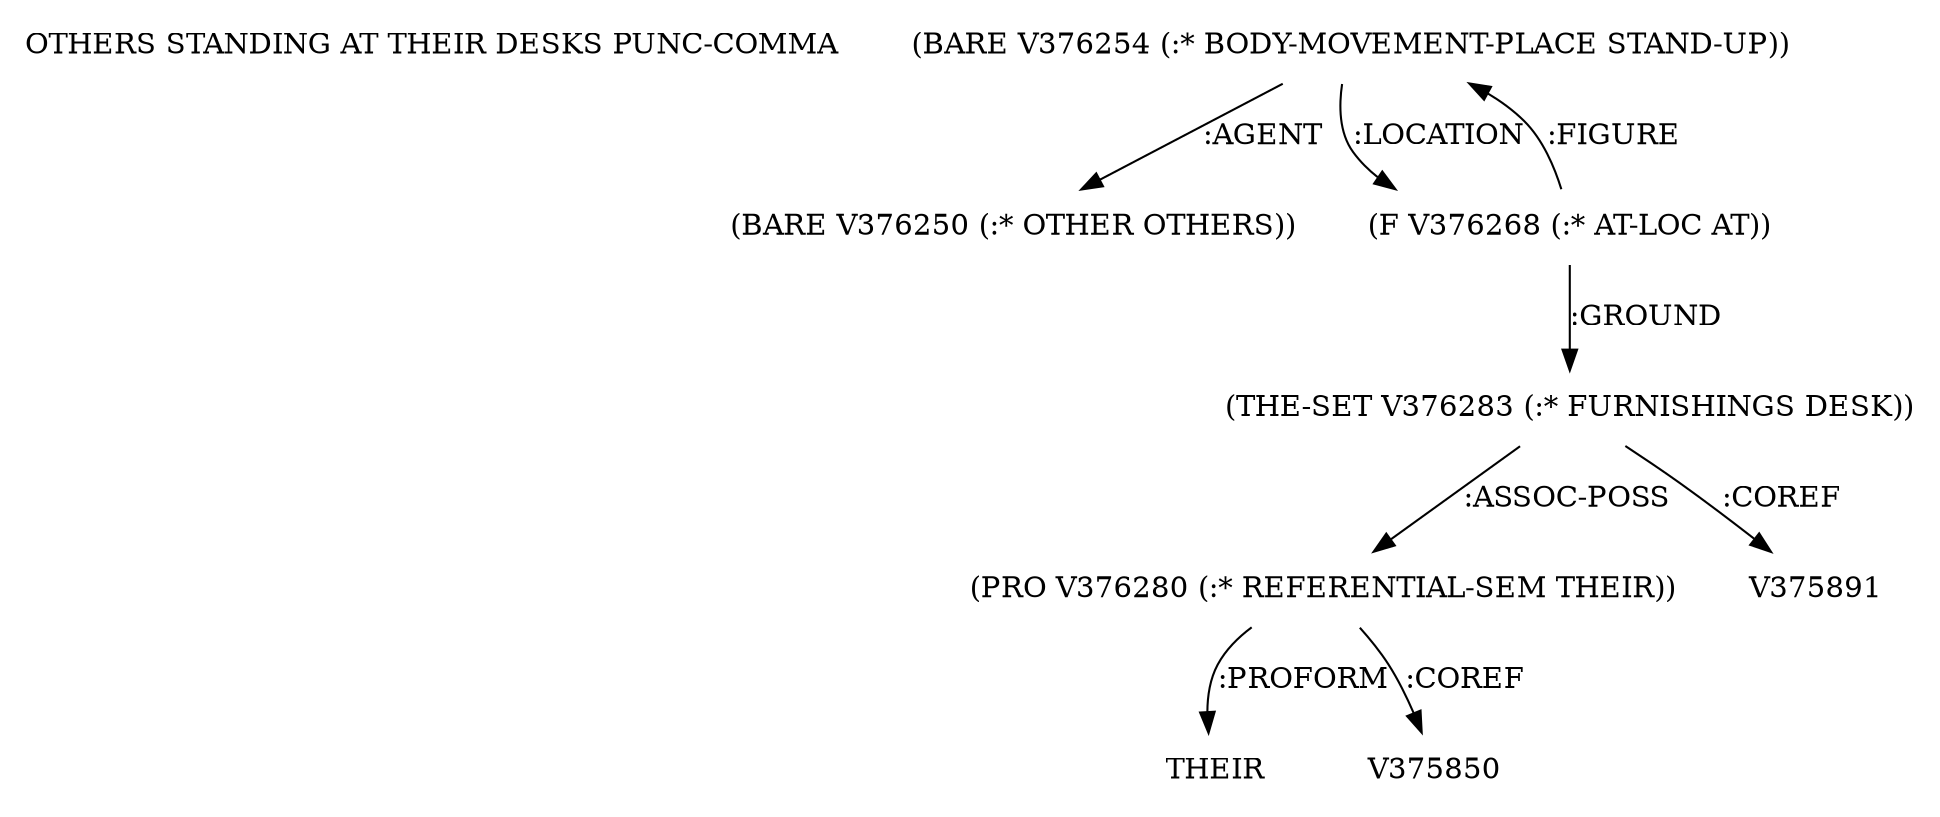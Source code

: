 digraph Terms {
  node [shape=none]
  "OTHERS STANDING AT THEIR DESKS PUNC-COMMA"
  "V376254" [label="(BARE V376254 (:* BODY-MOVEMENT-PLACE STAND-UP))"]
  "V376254" -> "V376250" [label=":AGENT"]
  "V376254" -> "V376268" [label=":LOCATION"]
  "V376250" [label="(BARE V376250 (:* OTHER OTHERS))"]
  "V376268" [label="(F V376268 (:* AT-LOC AT))"]
  "V376268" -> "V376283" [label=":GROUND"]
  "V376268" -> "V376254" [label=":FIGURE"]
  "V376283" [label="(THE-SET V376283 (:* FURNISHINGS DESK))"]
  "V376283" -> "V376280" [label=":ASSOC-POSS"]
  "V376283" -> "V375891" [label=":COREF"]
  "V376280" [label="(PRO V376280 (:* REFERENTIAL-SEM THEIR))"]
  "V376280" -> "NT376663" [label=":PROFORM"]
  "NT376663" [label="THEIR"]
  "V376280" -> "V375850" [label=":COREF"]
}
